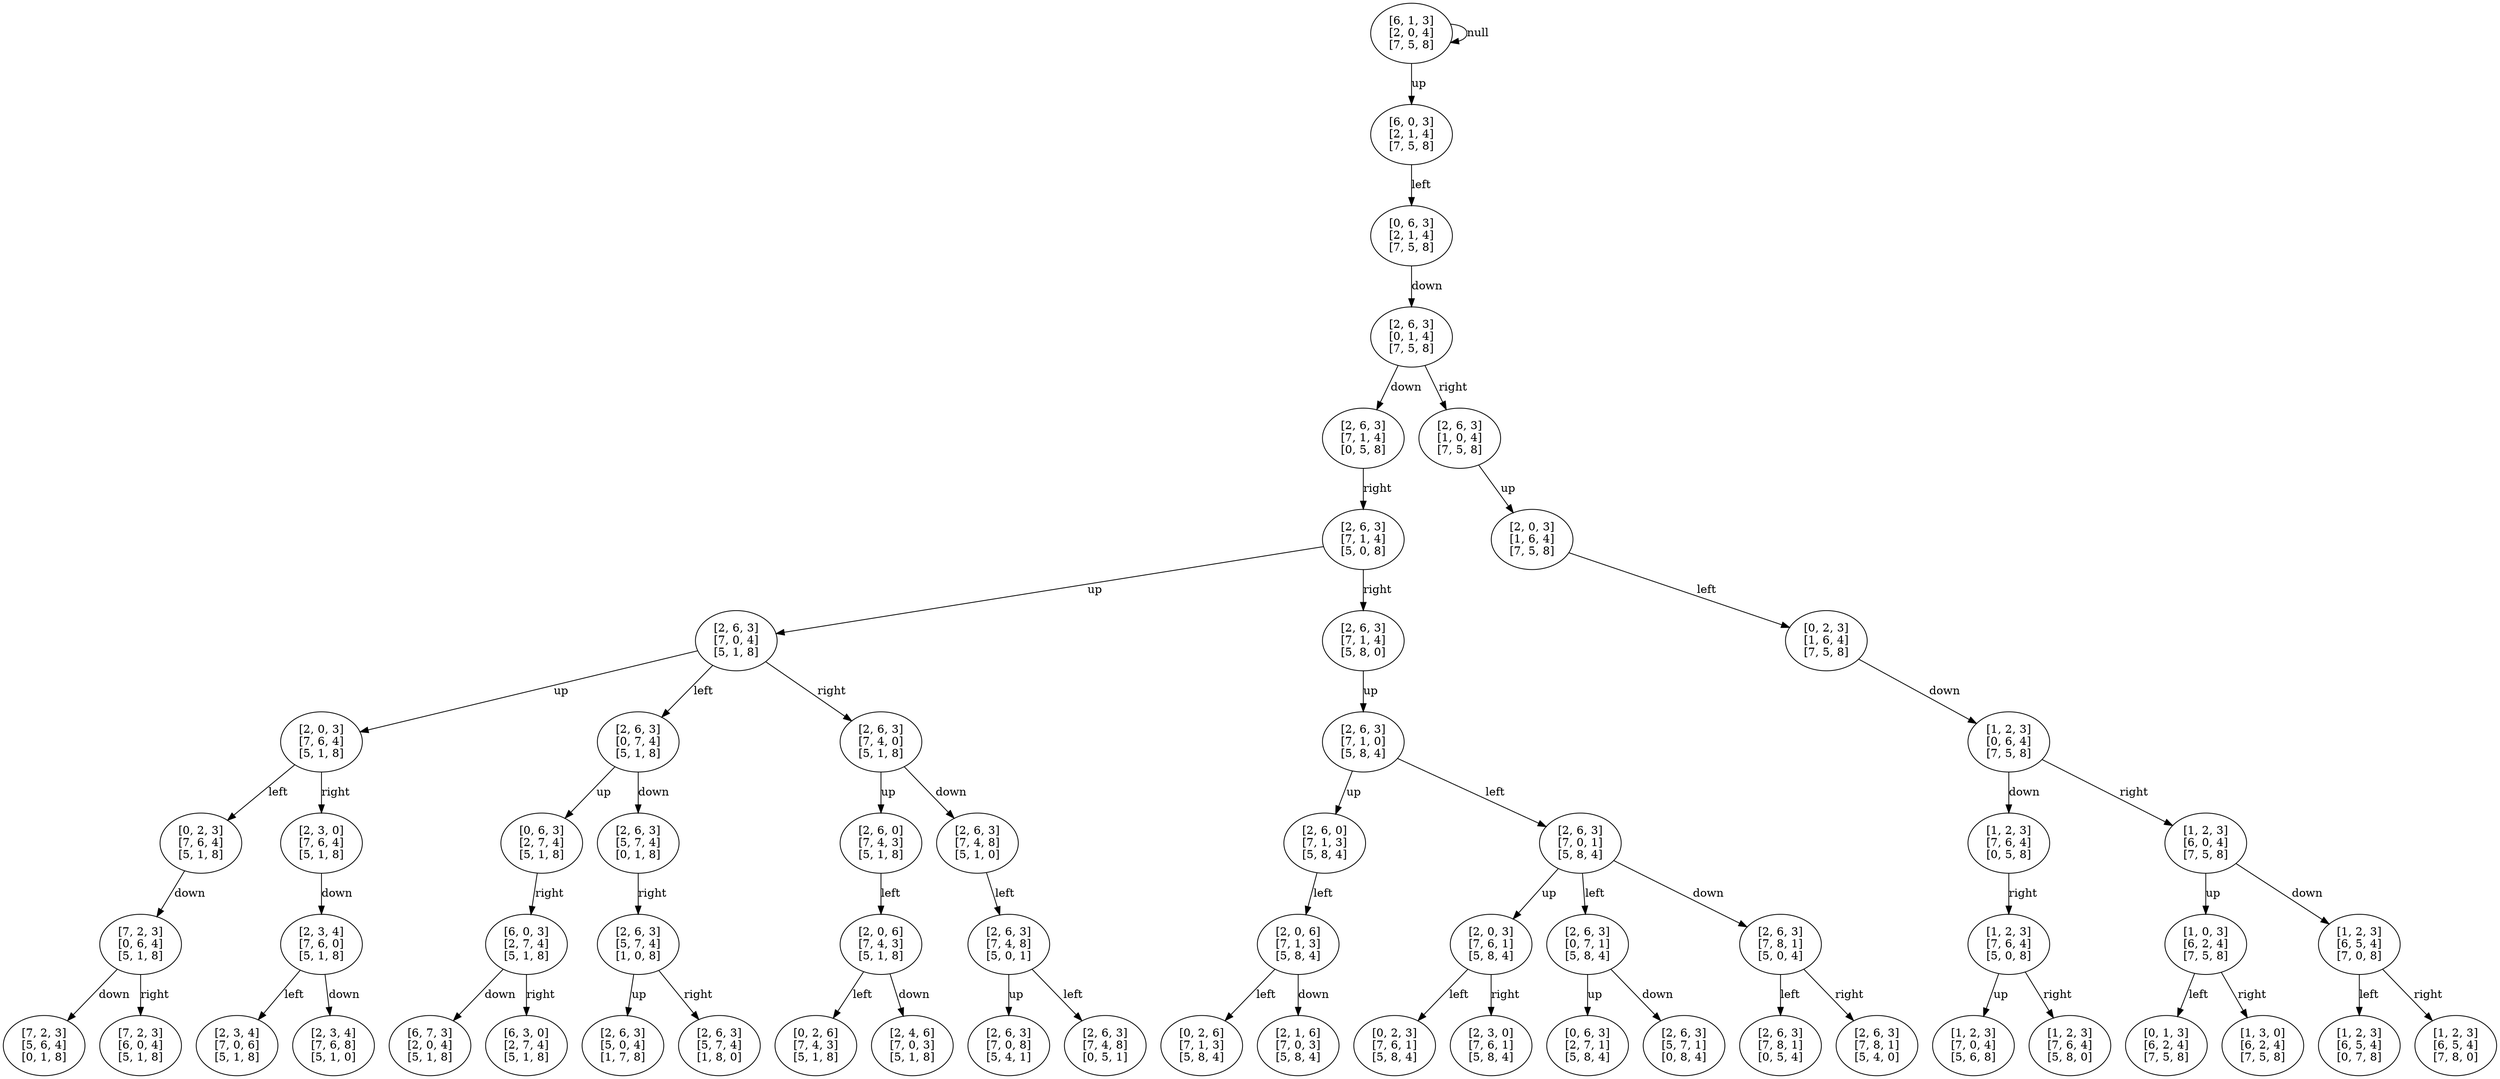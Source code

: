 // DFS graph
digraph {
	1 [label="[6, 1, 3]
[2, 0, 4]
[7, 5, 8]"]
	1 -> 1 [label=null]
	2 [label="[6, 0, 3]
[2, 1, 4]
[7, 5, 8]"]
	1 -> 2 [label=up]
	6 [label="[0, 6, 3]
[2, 1, 4]
[7, 5, 8]"]
	2 -> 6 [label=left]
	14 [label="[2, 6, 3]
[0, 1, 4]
[7, 5, 8]"]
	6 -> 14 [label=down]
	22 [label="[2, 6, 3]
[7, 1, 4]
[0, 5, 8]"]
	14 -> 22 [label=down]
	38 [label="[2, 6, 3]
[7, 1, 4]
[5, 0, 8]"]
	22 -> 38 [label=right]
	70 [label="[2, 6, 3]
[7, 0, 4]
[5, 1, 8]"]
	38 -> 70 [label=up]
	134 [label="[2, 0, 3]
[7, 6, 4]
[5, 1, 8]"]
	70 -> 134 [label=up]
	214 [label="[0, 2, 3]
[7, 6, 4]
[5, 1, 8]"]
	134 -> 214 [label=left]
	374 [label="[7, 2, 3]
[0, 6, 4]
[5, 1, 8]"]
	214 -> 374 [label=down]
	646 [label="[7, 2, 3]
[5, 6, 4]
[0, 1, 8]"]
	374 -> 646 [label=down]
	647 [label="[7, 2, 3]
[6, 0, 4]
[5, 1, 8]"]
	374 -> 647 [label=right]
	215 [label="[2, 3, 0]
[7, 6, 4]
[5, 1, 8]"]
	134 -> 215 [label=right]
	375 [label="[2, 3, 4]
[7, 6, 0]
[5, 1, 8]"]
	215 -> 375 [label=down]
	648 [label="[2, 3, 4]
[7, 0, 6]
[5, 1, 8]"]
	375 -> 648 [label=left]
	649 [label="[2, 3, 4]
[7, 6, 8]
[5, 1, 0]"]
	375 -> 649 [label=down]
	135 [label="[2, 6, 3]
[0, 7, 4]
[5, 1, 8]"]
	70 -> 135 [label=left]
	216 [label="[0, 6, 3]
[2, 7, 4]
[5, 1, 8]"]
	135 -> 216 [label=up]
	376 [label="[6, 0, 3]
[2, 7, 4]
[5, 1, 8]"]
	216 -> 376 [label=right]
	650 [label="[6, 7, 3]
[2, 0, 4]
[5, 1, 8]"]
	376 -> 650 [label=down]
	651 [label="[6, 3, 0]
[2, 7, 4]
[5, 1, 8]"]
	376 -> 651 [label=right]
	217 [label="[2, 6, 3]
[5, 7, 4]
[0, 1, 8]"]
	135 -> 217 [label=down]
	377 [label="[2, 6, 3]
[5, 7, 4]
[1, 0, 8]"]
	217 -> 377 [label=right]
	652 [label="[2, 6, 3]
[5, 0, 4]
[1, 7, 8]"]
	377 -> 652 [label=up]
	653 [label="[2, 6, 3]
[5, 7, 4]
[1, 8, 0]"]
	377 -> 653 [label=right]
	136 [label="[2, 6, 3]
[7, 4, 0]
[5, 1, 8]"]
	70 -> 136 [label=right]
	218 [label="[2, 6, 0]
[7, 4, 3]
[5, 1, 8]"]
	136 -> 218 [label=up]
	378 [label="[2, 0, 6]
[7, 4, 3]
[5, 1, 8]"]
	218 -> 378 [label=left]
	654 [label="[0, 2, 6]
[7, 4, 3]
[5, 1, 8]"]
	378 -> 654 [label=left]
	655 [label="[2, 4, 6]
[7, 0, 3]
[5, 1, 8]"]
	378 -> 655 [label=down]
	219 [label="[2, 6, 3]
[7, 4, 8]
[5, 1, 0]"]
	136 -> 219 [label=down]
	379 [label="[2, 6, 3]
[7, 4, 8]
[5, 0, 1]"]
	219 -> 379 [label=left]
	656 [label="[2, 6, 3]
[7, 0, 8]
[5, 4, 1]"]
	379 -> 656 [label=up]
	657 [label="[2, 6, 3]
[7, 4, 8]
[0, 5, 1]"]
	379 -> 657 [label=left]
	71 [label="[2, 6, 3]
[7, 1, 4]
[5, 8, 0]"]
	38 -> 71 [label=right]
	137 [label="[2, 6, 3]
[7, 1, 0]
[5, 8, 4]"]
	71 -> 137 [label=up]
	220 [label="[2, 6, 0]
[7, 1, 3]
[5, 8, 4]"]
	137 -> 220 [label=up]
	380 [label="[2, 0, 6]
[7, 1, 3]
[5, 8, 4]"]
	220 -> 380 [label=left]
	658 [label="[0, 2, 6]
[7, 1, 3]
[5, 8, 4]"]
	380 -> 658 [label=left]
	659 [label="[2, 1, 6]
[7, 0, 3]
[5, 8, 4]"]
	380 -> 659 [label=down]
	221 [label="[2, 6, 3]
[7, 0, 1]
[5, 8, 4]"]
	137 -> 221 [label=left]
	381 [label="[2, 0, 3]
[7, 6, 1]
[5, 8, 4]"]
	221 -> 381 [label=up]
	660 [label="[0, 2, 3]
[7, 6, 1]
[5, 8, 4]"]
	381 -> 660 [label=left]
	661 [label="[2, 3, 0]
[7, 6, 1]
[5, 8, 4]"]
	381 -> 661 [label=right]
	382 [label="[2, 6, 3]
[0, 7, 1]
[5, 8, 4]"]
	221 -> 382 [label=left]
	662 [label="[0, 6, 3]
[2, 7, 1]
[5, 8, 4]"]
	382 -> 662 [label=up]
	663 [label="[2, 6, 3]
[5, 7, 1]
[0, 8, 4]"]
	382 -> 663 [label=down]
	383 [label="[2, 6, 3]
[7, 8, 1]
[5, 0, 4]"]
	221 -> 383 [label=down]
	664 [label="[2, 6, 3]
[7, 8, 1]
[0, 5, 4]"]
	383 -> 664 [label=left]
	665 [label="[2, 6, 3]
[7, 8, 1]
[5, 4, 0]"]
	383 -> 665 [label=right]
	23 [label="[2, 6, 3]
[1, 0, 4]
[7, 5, 8]"]
	14 -> 23 [label=right]
	39 [label="[2, 0, 3]
[1, 6, 4]
[7, 5, 8]"]
	23 -> 39 [label=up]
	72 [label="[0, 2, 3]
[1, 6, 4]
[7, 5, 8]"]
	39 -> 72 [label=left]
	138 [label="[1, 2, 3]
[0, 6, 4]
[7, 5, 8]"]
	72 -> 138 [label=down]
	222 [label="[1, 2, 3]
[7, 6, 4]
[0, 5, 8]"]
	138 -> 222 [label=down]
	384 [label="[1, 2, 3]
[7, 6, 4]
[5, 0, 8]"]
	222 -> 384 [label=right]
	666 [label="[1, 2, 3]
[7, 0, 4]
[5, 6, 8]"]
	384 -> 666 [label=up]
	667 [label="[1, 2, 3]
[7, 6, 4]
[5, 8, 0]"]
	384 -> 667 [label=right]
	223 [label="[1, 2, 3]
[6, 0, 4]
[7, 5, 8]"]
	138 -> 223 [label=right]
	385 [label="[1, 0, 3]
[6, 2, 4]
[7, 5, 8]"]
	223 -> 385 [label=up]
	668 [label="[0, 1, 3]
[6, 2, 4]
[7, 5, 8]"]
	385 -> 668 [label=left]
	669 [label="[1, 3, 0]
[6, 2, 4]
[7, 5, 8]"]
	385 -> 669 [label=right]
	386 [label="[1, 2, 3]
[6, 5, 4]
[7, 0, 8]"]
	223 -> 386 [label=down]
	670 [label="[1, 2, 3]
[6, 5, 4]
[0, 7, 8]"]
	386 -> 670 [label=left]
	671 [label="[1, 2, 3]
[6, 5, 4]
[7, 8, 0]"]
	386 -> 671 [label=right]
}
